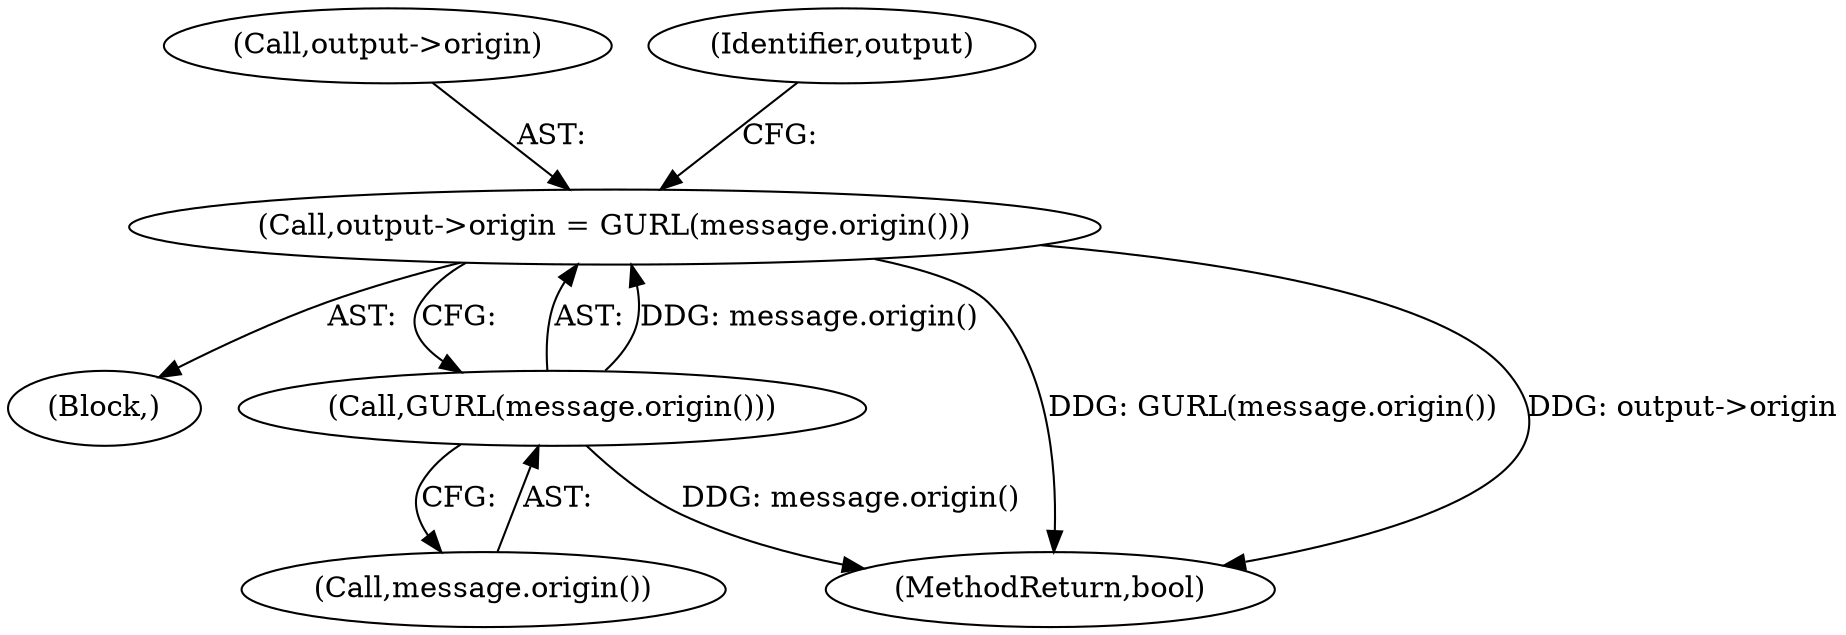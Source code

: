 digraph "0_Chrome_4a3e17c874bc4c4c90e5b0f8ec568520964695d4@pointer" {
"1000118" [label="(Call,output->origin = GURL(message.origin()))"];
"1000122" [label="(Call,GURL(message.origin()))"];
"1000103" [label="(Block,)"];
"1000246" [label="(MethodReturn,bool)"];
"1000119" [label="(Call,output->origin)"];
"1000123" [label="(Call,message.origin())"];
"1000122" [label="(Call,GURL(message.origin()))"];
"1000126" [label="(Identifier,output)"];
"1000118" [label="(Call,output->origin = GURL(message.origin()))"];
"1000118" -> "1000103"  [label="AST: "];
"1000118" -> "1000122"  [label="CFG: "];
"1000119" -> "1000118"  [label="AST: "];
"1000122" -> "1000118"  [label="AST: "];
"1000126" -> "1000118"  [label="CFG: "];
"1000118" -> "1000246"  [label="DDG: GURL(message.origin())"];
"1000118" -> "1000246"  [label="DDG: output->origin"];
"1000122" -> "1000118"  [label="DDG: message.origin()"];
"1000122" -> "1000123"  [label="CFG: "];
"1000123" -> "1000122"  [label="AST: "];
"1000122" -> "1000246"  [label="DDG: message.origin()"];
}
